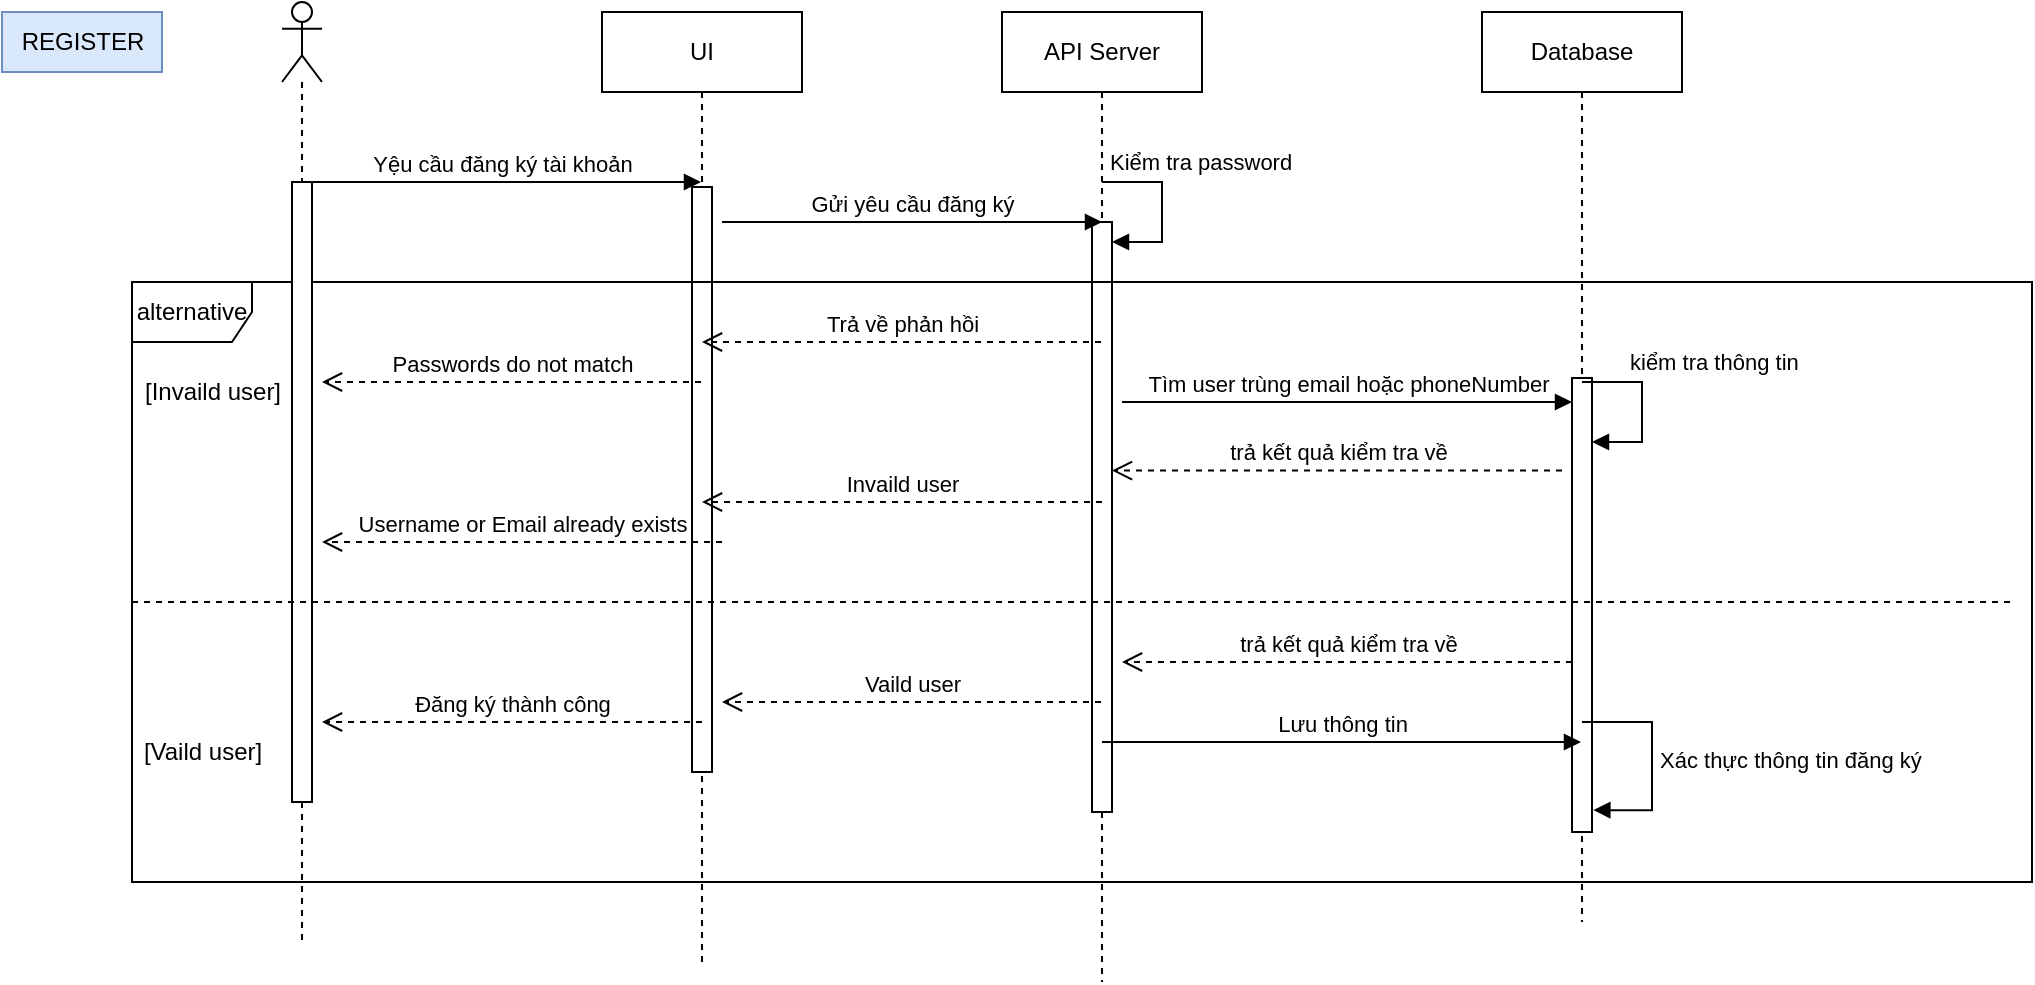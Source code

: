 <mxfile version="24.8.4">
  <diagram name="Trang-1" id="-a8Z6UhnuRNHjZpXbeR-">
    <mxGraphModel dx="1886" dy="491" grid="1" gridSize="10" guides="1" tooltips="1" connect="1" arrows="1" fold="1" page="1" pageScale="1" pageWidth="827" pageHeight="1169" math="0" shadow="0">
      <root>
        <mxCell id="0" />
        <mxCell id="1" parent="0" />
        <mxCell id="4mUNGZykfSJRsMWHa9BW-7" value="REGISTER&lt;br&gt;" style="text;html=1;align=center;verticalAlign=middle;resizable=0;points=[];autosize=1;strokeColor=#6c8ebf;fillColor=#dae8fc;" parent="1" vertex="1">
          <mxGeometry x="-200" y="95" width="80" height="30" as="geometry" />
        </mxCell>
        <mxCell id="4mUNGZykfSJRsMWHa9BW-8" value="" style="shape=umlLifeline;perimeter=lifelinePerimeter;whiteSpace=wrap;html=1;container=1;dropTarget=0;collapsible=0;recursiveResize=0;outlineConnect=0;portConstraint=eastwest;newEdgeStyle={&quot;curved&quot;:0,&quot;rounded&quot;:0};participant=umlActor;" parent="1" vertex="1">
          <mxGeometry x="-60" y="90" width="20" height="470" as="geometry" />
        </mxCell>
        <mxCell id="4mUNGZykfSJRsMWHa9BW-9" value="UI" style="shape=umlLifeline;perimeter=lifelinePerimeter;whiteSpace=wrap;html=1;container=1;dropTarget=0;collapsible=0;recursiveResize=0;outlineConnect=0;portConstraint=eastwest;newEdgeStyle={&quot;curved&quot;:0,&quot;rounded&quot;:0};" parent="1" vertex="1">
          <mxGeometry x="100" y="95" width="100" height="475" as="geometry" />
        </mxCell>
        <mxCell id="4mUNGZykfSJRsMWHa9BW-16" value="" style="html=1;points=[[0,0,0,0,5],[0,1,0,0,-5],[1,0,0,0,5],[1,1,0,0,-5]];perimeter=orthogonalPerimeter;outlineConnect=0;targetShapes=umlLifeline;portConstraint=eastwest;newEdgeStyle={&quot;curved&quot;:0,&quot;rounded&quot;:0};" parent="4mUNGZykfSJRsMWHa9BW-9" vertex="1">
          <mxGeometry x="45" y="87.5" width="10" height="292.5" as="geometry" />
        </mxCell>
        <mxCell id="4mUNGZykfSJRsMWHa9BW-10" value="API Server" style="shape=umlLifeline;perimeter=lifelinePerimeter;whiteSpace=wrap;html=1;container=1;dropTarget=0;collapsible=0;recursiveResize=0;outlineConnect=0;portConstraint=eastwest;newEdgeStyle={&quot;curved&quot;:0,&quot;rounded&quot;:0};" parent="1" vertex="1">
          <mxGeometry x="300" y="95" width="100" height="485" as="geometry" />
        </mxCell>
        <mxCell id="4mUNGZykfSJRsMWHa9BW-56" value="" style="html=1;points=[[0,0,0,0,5],[0,1,0,0,-5],[1,0,0,0,5],[1,1,0,0,-5]];perimeter=orthogonalPerimeter;outlineConnect=0;targetShapes=umlLifeline;portConstraint=eastwest;newEdgeStyle={&quot;curved&quot;:0,&quot;rounded&quot;:0};" parent="4mUNGZykfSJRsMWHa9BW-10" vertex="1">
          <mxGeometry x="45" y="105" width="10" height="295" as="geometry" />
        </mxCell>
        <mxCell id="4mUNGZykfSJRsMWHa9BW-11" value="Database" style="shape=umlLifeline;perimeter=lifelinePerimeter;whiteSpace=wrap;html=1;container=1;dropTarget=0;collapsible=0;recursiveResize=0;outlineConnect=0;portConstraint=eastwest;newEdgeStyle={&quot;curved&quot;:0,&quot;rounded&quot;:0};" parent="1" vertex="1">
          <mxGeometry x="540" y="95" width="100" height="455" as="geometry" />
        </mxCell>
        <mxCell id="enZPoDcmj9S5zknJX-PJ-5" value="" style="html=1;points=[[0,0,0,0,5],[0,1,0,0,-5],[1,0,0,0,5],[1,1,0,0,-5]];perimeter=orthogonalPerimeter;outlineConnect=0;targetShapes=umlLifeline;portConstraint=eastwest;newEdgeStyle={&quot;curved&quot;:0,&quot;rounded&quot;:0};" parent="4mUNGZykfSJRsMWHa9BW-11" vertex="1">
          <mxGeometry x="45" y="183" width="10" height="227" as="geometry" />
        </mxCell>
        <mxCell id="4mUNGZykfSJRsMWHa9BW-12" value="Yệu cầu đăng ký tài khoản&lt;br&gt;" style="html=1;verticalAlign=bottom;endArrow=block;curved=0;rounded=0;" parent="1" target="4mUNGZykfSJRsMWHa9BW-9" edge="1">
          <mxGeometry width="80" relative="1" as="geometry">
            <mxPoint x="-50" y="180" as="sourcePoint" />
            <mxPoint x="30" y="190" as="targetPoint" />
          </mxGeometry>
        </mxCell>
        <mxCell id="4mUNGZykfSJRsMWHa9BW-13" value="Gửi yêu cầu đăng ký" style="html=1;verticalAlign=bottom;endArrow=block;curved=0;rounded=0;" parent="1" edge="1">
          <mxGeometry width="80" relative="1" as="geometry">
            <mxPoint x="160" y="200" as="sourcePoint" />
            <mxPoint x="350" y="200" as="targetPoint" />
          </mxGeometry>
        </mxCell>
        <mxCell id="4mUNGZykfSJRsMWHa9BW-20" value="Lưu thông tin" style="html=1;verticalAlign=bottom;endArrow=block;curved=0;rounded=0;" parent="1" target="4mUNGZykfSJRsMWHa9BW-11" edge="1">
          <mxGeometry width="80" relative="1" as="geometry">
            <mxPoint x="350" y="460" as="sourcePoint" />
            <mxPoint x="570" y="460" as="targetPoint" />
            <mxPoint as="offset" />
          </mxGeometry>
        </mxCell>
        <mxCell id="4mUNGZykfSJRsMWHa9BW-23" value="alternative" style="shape=umlFrame;whiteSpace=wrap;html=1;pointerEvents=0;" parent="1" vertex="1">
          <mxGeometry x="-135" y="230" width="950" height="300" as="geometry" />
        </mxCell>
        <mxCell id="4mUNGZykfSJRsMWHa9BW-24" value="Invaild user" style="html=1;verticalAlign=bottom;endArrow=open;dashed=1;endSize=8;curved=0;rounded=0;" parent="1" edge="1">
          <mxGeometry relative="1" as="geometry">
            <mxPoint x="350" y="340" as="sourcePoint" />
            <mxPoint x="150" y="340" as="targetPoint" />
          </mxGeometry>
        </mxCell>
        <mxCell id="4mUNGZykfSJRsMWHa9BW-26" value="[Invaild user]" style="text;html=1;align=center;verticalAlign=middle;resizable=0;points=[];autosize=1;strokeColor=none;fillColor=none;" parent="1" vertex="1">
          <mxGeometry x="-140" y="270" width="90" height="30" as="geometry" />
        </mxCell>
        <mxCell id="4mUNGZykfSJRsMWHa9BW-27" value="[Vaild user]" style="text;html=1;align=center;verticalAlign=middle;resizable=0;points=[];autosize=1;strokeColor=none;fillColor=none;" parent="1" vertex="1">
          <mxGeometry x="-140" y="450" width="80" height="30" as="geometry" />
        </mxCell>
        <mxCell id="4mUNGZykfSJRsMWHa9BW-28" value="Vaild user" style="html=1;verticalAlign=bottom;endArrow=open;dashed=1;endSize=8;curved=0;rounded=0;" parent="1" edge="1">
          <mxGeometry relative="1" as="geometry">
            <mxPoint x="349.5" y="440.0" as="sourcePoint" />
            <mxPoint x="160" y="440.0" as="targetPoint" />
          </mxGeometry>
        </mxCell>
        <mxCell id="4mUNGZykfSJRsMWHa9BW-29" value="Username or Email already exists" style="html=1;verticalAlign=bottom;endArrow=open;dashed=1;endSize=8;curved=0;rounded=0;" parent="1" edge="1">
          <mxGeometry relative="1" as="geometry">
            <mxPoint x="160" y="360" as="sourcePoint" />
            <mxPoint x="-40" y="360" as="targetPoint" />
          </mxGeometry>
        </mxCell>
        <mxCell id="4mUNGZykfSJRsMWHa9BW-30" value="Đăng ký thành công" style="html=1;verticalAlign=bottom;endArrow=open;dashed=1;endSize=8;curved=0;rounded=0;" parent="1" edge="1">
          <mxGeometry relative="1" as="geometry">
            <mxPoint x="150" y="450" as="sourcePoint" />
            <mxPoint x="-40" y="450" as="targetPoint" />
          </mxGeometry>
        </mxCell>
        <mxCell id="CPYWnVON4yuFQvjh3AQ9-16" value="kiểm tra thông tin" style="html=1;align=left;spacingLeft=2;endArrow=block;rounded=0;edgeStyle=orthogonalEdgeStyle;curved=0;rounded=0;" parent="1" edge="1">
          <mxGeometry x="-0.529" y="10" relative="1" as="geometry">
            <mxPoint x="590" y="280" as="sourcePoint" />
            <Array as="points">
              <mxPoint x="620" y="310" />
            </Array>
            <mxPoint x="595" y="310" as="targetPoint" />
            <mxPoint as="offset" />
          </mxGeometry>
        </mxCell>
        <mxCell id="4mUNGZykfSJRsMWHa9BW-38" value="Xác thực thông tin đăng ký" style="html=1;align=left;spacingLeft=2;endArrow=block;rounded=0;edgeStyle=orthogonalEdgeStyle;curved=0;rounded=0;" parent="1" edge="1">
          <mxGeometry relative="1" as="geometry">
            <mxPoint x="590" y="450" as="sourcePoint" />
            <Array as="points">
              <mxPoint x="625" y="450" />
              <mxPoint x="625" y="494" />
            </Array>
            <mxPoint x="595.68" y="494.059" as="targetPoint" />
          </mxGeometry>
        </mxCell>
        <mxCell id="EjxNJrz90wuQ06zUwZXa-2" value="Kiểm tra password" style="html=1;align=left;spacingLeft=2;endArrow=block;rounded=0;edgeStyle=orthogonalEdgeStyle;curved=0;rounded=0;" parent="1" edge="1">
          <mxGeometry x="-1" y="10" relative="1" as="geometry">
            <mxPoint x="350" y="180" as="sourcePoint" />
            <Array as="points">
              <mxPoint x="380" y="210" />
            </Array>
            <mxPoint x="355" y="210" as="targetPoint" />
            <mxPoint as="offset" />
          </mxGeometry>
        </mxCell>
        <mxCell id="enZPoDcmj9S5zknJX-PJ-1" value="Trả về phản hồi" style="html=1;verticalAlign=bottom;endArrow=open;dashed=1;endSize=8;curved=0;rounded=0;" parent="1" edge="1">
          <mxGeometry relative="1" as="geometry">
            <mxPoint x="349.5" y="260" as="sourcePoint" />
            <mxPoint x="150" y="260" as="targetPoint" />
          </mxGeometry>
        </mxCell>
        <mxCell id="enZPoDcmj9S5zknJX-PJ-2" value="Passwords do not match" style="html=1;verticalAlign=bottom;endArrow=open;dashed=1;endSize=8;curved=0;rounded=0;" parent="1" edge="1">
          <mxGeometry relative="1" as="geometry">
            <mxPoint x="149.5" y="280" as="sourcePoint" />
            <mxPoint x="-40" y="280" as="targetPoint" />
          </mxGeometry>
        </mxCell>
        <mxCell id="enZPoDcmj9S5zknJX-PJ-3" value="Tìm user trùng email hoặc phoneNumber" style="html=1;verticalAlign=bottom;endArrow=block;curved=0;rounded=0;" parent="1" target="enZPoDcmj9S5zknJX-PJ-5" edge="1">
          <mxGeometry width="80" relative="1" as="geometry">
            <mxPoint x="360" y="290" as="sourcePoint" />
            <mxPoint x="589.5" y="290" as="targetPoint" />
          </mxGeometry>
        </mxCell>
        <mxCell id="enZPoDcmj9S5zknJX-PJ-8" value="trả kết quả kiểm tra về" style="html=1;verticalAlign=bottom;endArrow=open;dashed=1;endSize=8;curved=0;rounded=0;" parent="1" edge="1">
          <mxGeometry relative="1" as="geometry">
            <mxPoint x="580" y="324.29" as="sourcePoint" />
            <mxPoint x="355" y="324.29" as="targetPoint" />
          </mxGeometry>
        </mxCell>
        <mxCell id="enZPoDcmj9S5zknJX-PJ-9" value="" style="html=1;points=[[0,0,0,0,5],[0,1,0,0,-5],[1,0,0,0,5],[1,1,0,0,-5]];perimeter=orthogonalPerimeter;outlineConnect=0;targetShapes=umlLifeline;portConstraint=eastwest;newEdgeStyle={&quot;curved&quot;:0,&quot;rounded&quot;:0};" parent="1" vertex="1">
          <mxGeometry x="-55" y="180" width="10" height="310" as="geometry" />
        </mxCell>
        <mxCell id="enZPoDcmj9S5zknJX-PJ-10" value="" style="endArrow=none;dashed=1;html=1;rounded=0;exitX=0.005;exitY=0.601;exitDx=0;exitDy=0;exitPerimeter=0;entryX=0.995;entryY=0.601;entryDx=0;entryDy=0;entryPerimeter=0;" parent="1" edge="1">
          <mxGeometry width="50" height="50" relative="1" as="geometry">
            <mxPoint x="-135" y="390.0" as="sourcePoint" />
            <mxPoint x="805.5" y="390.0" as="targetPoint" />
          </mxGeometry>
        </mxCell>
        <mxCell id="0gTXwh-varYnbRiGw_Oe-1" value="trả kết quả kiểm tra về" style="html=1;verticalAlign=bottom;endArrow=open;dashed=1;endSize=8;curved=0;rounded=0;" edge="1" parent="1">
          <mxGeometry relative="1" as="geometry">
            <mxPoint x="585" y="420" as="sourcePoint" />
            <mxPoint x="360" y="420" as="targetPoint" />
          </mxGeometry>
        </mxCell>
      </root>
    </mxGraphModel>
  </diagram>
</mxfile>
